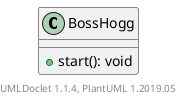 @startuml

    class BossHogg [[BossHogg.html]] {
        +start(): void
    }


    center footer UMLDoclet 1.1.4, PlantUML 1.2019.05
@enduml
